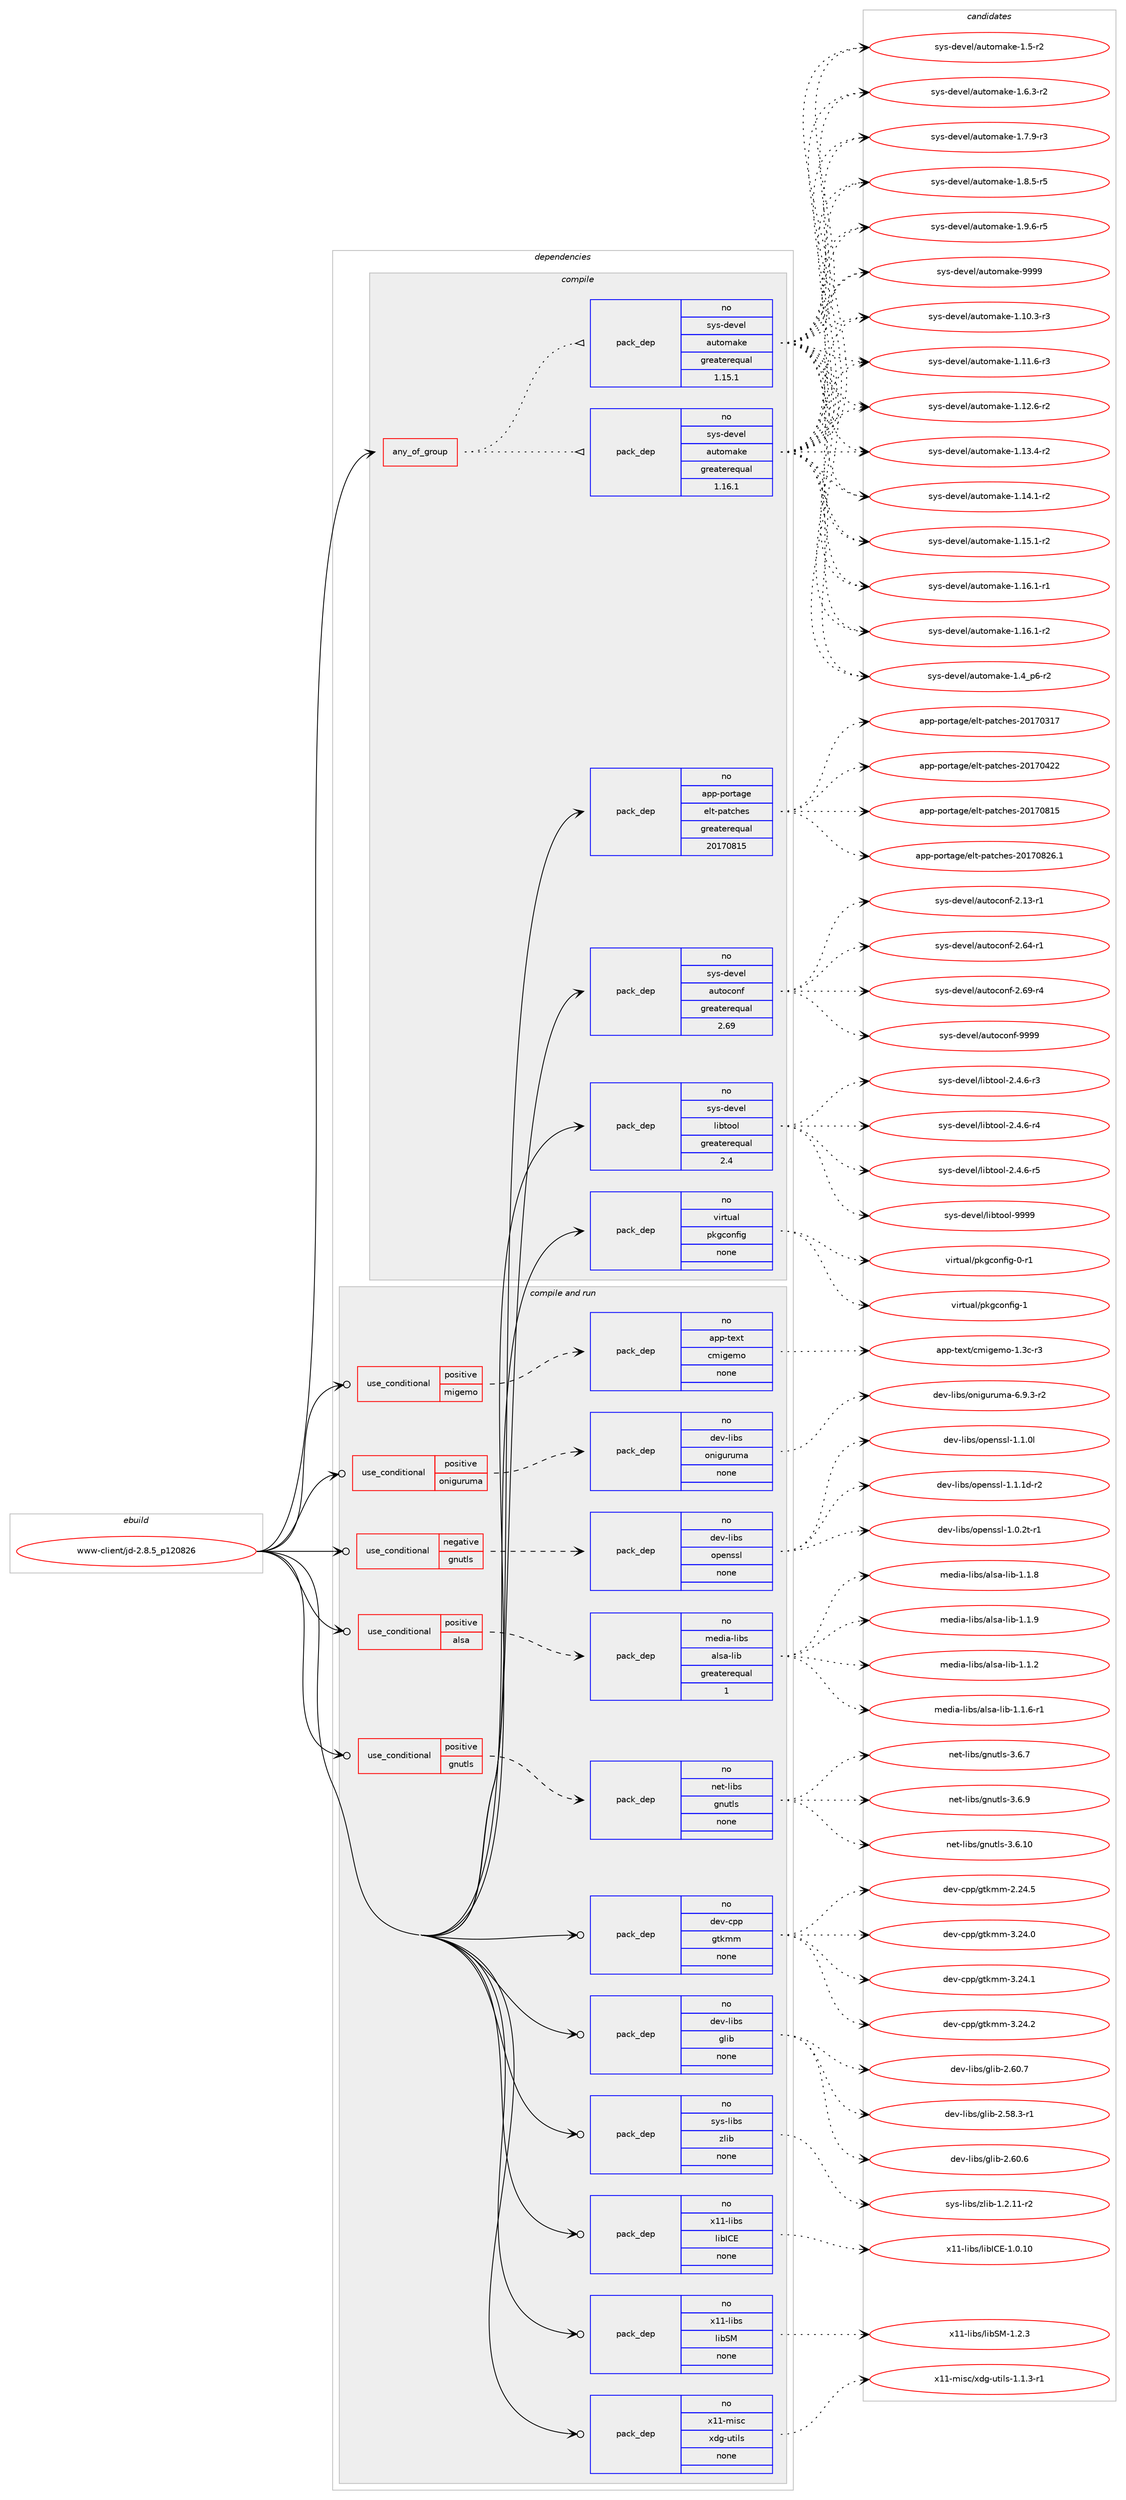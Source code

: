 digraph prolog {

# *************
# Graph options
# *************

newrank=true;
concentrate=true;
compound=true;
graph [rankdir=LR,fontname=Helvetica,fontsize=10,ranksep=1.5];#, ranksep=2.5, nodesep=0.2];
edge  [arrowhead=vee];
node  [fontname=Helvetica,fontsize=10];

# **********
# The ebuild
# **********

subgraph cluster_leftcol {
color=gray;
rank=same;
label=<<i>ebuild</i>>;
id [label="www-client/jd-2.8.5_p120826", color=red, width=4, href="../www-client/jd-2.8.5_p120826.svg"];
}

# ****************
# The dependencies
# ****************

subgraph cluster_midcol {
color=gray;
label=<<i>dependencies</i>>;
subgraph cluster_compile {
fillcolor="#eeeeee";
style=filled;
label=<<i>compile</i>>;
subgraph any15772 {
dependency907771 [label=<<TABLE BORDER="0" CELLBORDER="1" CELLSPACING="0" CELLPADDING="4"><TR><TD CELLPADDING="10">any_of_group</TD></TR></TABLE>>, shape=none, color=red];subgraph pack673886 {
dependency907772 [label=<<TABLE BORDER="0" CELLBORDER="1" CELLSPACING="0" CELLPADDING="4" WIDTH="220"><TR><TD ROWSPAN="6" CELLPADDING="30">pack_dep</TD></TR><TR><TD WIDTH="110">no</TD></TR><TR><TD>sys-devel</TD></TR><TR><TD>automake</TD></TR><TR><TD>greaterequal</TD></TR><TR><TD>1.16.1</TD></TR></TABLE>>, shape=none, color=blue];
}
dependency907771:e -> dependency907772:w [weight=20,style="dotted",arrowhead="oinv"];
subgraph pack673887 {
dependency907773 [label=<<TABLE BORDER="0" CELLBORDER="1" CELLSPACING="0" CELLPADDING="4" WIDTH="220"><TR><TD ROWSPAN="6" CELLPADDING="30">pack_dep</TD></TR><TR><TD WIDTH="110">no</TD></TR><TR><TD>sys-devel</TD></TR><TR><TD>automake</TD></TR><TR><TD>greaterequal</TD></TR><TR><TD>1.15.1</TD></TR></TABLE>>, shape=none, color=blue];
}
dependency907771:e -> dependency907773:w [weight=20,style="dotted",arrowhead="oinv"];
}
id:e -> dependency907771:w [weight=20,style="solid",arrowhead="vee"];
subgraph pack673888 {
dependency907774 [label=<<TABLE BORDER="0" CELLBORDER="1" CELLSPACING="0" CELLPADDING="4" WIDTH="220"><TR><TD ROWSPAN="6" CELLPADDING="30">pack_dep</TD></TR><TR><TD WIDTH="110">no</TD></TR><TR><TD>app-portage</TD></TR><TR><TD>elt-patches</TD></TR><TR><TD>greaterequal</TD></TR><TR><TD>20170815</TD></TR></TABLE>>, shape=none, color=blue];
}
id:e -> dependency907774:w [weight=20,style="solid",arrowhead="vee"];
subgraph pack673889 {
dependency907775 [label=<<TABLE BORDER="0" CELLBORDER="1" CELLSPACING="0" CELLPADDING="4" WIDTH="220"><TR><TD ROWSPAN="6" CELLPADDING="30">pack_dep</TD></TR><TR><TD WIDTH="110">no</TD></TR><TR><TD>sys-devel</TD></TR><TR><TD>autoconf</TD></TR><TR><TD>greaterequal</TD></TR><TR><TD>2.69</TD></TR></TABLE>>, shape=none, color=blue];
}
id:e -> dependency907775:w [weight=20,style="solid",arrowhead="vee"];
subgraph pack673890 {
dependency907776 [label=<<TABLE BORDER="0" CELLBORDER="1" CELLSPACING="0" CELLPADDING="4" WIDTH="220"><TR><TD ROWSPAN="6" CELLPADDING="30">pack_dep</TD></TR><TR><TD WIDTH="110">no</TD></TR><TR><TD>sys-devel</TD></TR><TR><TD>libtool</TD></TR><TR><TD>greaterequal</TD></TR><TR><TD>2.4</TD></TR></TABLE>>, shape=none, color=blue];
}
id:e -> dependency907776:w [weight=20,style="solid",arrowhead="vee"];
subgraph pack673891 {
dependency907777 [label=<<TABLE BORDER="0" CELLBORDER="1" CELLSPACING="0" CELLPADDING="4" WIDTH="220"><TR><TD ROWSPAN="6" CELLPADDING="30">pack_dep</TD></TR><TR><TD WIDTH="110">no</TD></TR><TR><TD>virtual</TD></TR><TR><TD>pkgconfig</TD></TR><TR><TD>none</TD></TR><TR><TD></TD></TR></TABLE>>, shape=none, color=blue];
}
id:e -> dependency907777:w [weight=20,style="solid",arrowhead="vee"];
}
subgraph cluster_compileandrun {
fillcolor="#eeeeee";
style=filled;
label=<<i>compile and run</i>>;
subgraph cond217537 {
dependency907778 [label=<<TABLE BORDER="0" CELLBORDER="1" CELLSPACING="0" CELLPADDING="4"><TR><TD ROWSPAN="3" CELLPADDING="10">use_conditional</TD></TR><TR><TD>negative</TD></TR><TR><TD>gnutls</TD></TR></TABLE>>, shape=none, color=red];
subgraph pack673892 {
dependency907779 [label=<<TABLE BORDER="0" CELLBORDER="1" CELLSPACING="0" CELLPADDING="4" WIDTH="220"><TR><TD ROWSPAN="6" CELLPADDING="30">pack_dep</TD></TR><TR><TD WIDTH="110">no</TD></TR><TR><TD>dev-libs</TD></TR><TR><TD>openssl</TD></TR><TR><TD>none</TD></TR><TR><TD></TD></TR></TABLE>>, shape=none, color=blue];
}
dependency907778:e -> dependency907779:w [weight=20,style="dashed",arrowhead="vee"];
}
id:e -> dependency907778:w [weight=20,style="solid",arrowhead="odotvee"];
subgraph cond217538 {
dependency907780 [label=<<TABLE BORDER="0" CELLBORDER="1" CELLSPACING="0" CELLPADDING="4"><TR><TD ROWSPAN="3" CELLPADDING="10">use_conditional</TD></TR><TR><TD>positive</TD></TR><TR><TD>alsa</TD></TR></TABLE>>, shape=none, color=red];
subgraph pack673893 {
dependency907781 [label=<<TABLE BORDER="0" CELLBORDER="1" CELLSPACING="0" CELLPADDING="4" WIDTH="220"><TR><TD ROWSPAN="6" CELLPADDING="30">pack_dep</TD></TR><TR><TD WIDTH="110">no</TD></TR><TR><TD>media-libs</TD></TR><TR><TD>alsa-lib</TD></TR><TR><TD>greaterequal</TD></TR><TR><TD>1</TD></TR></TABLE>>, shape=none, color=blue];
}
dependency907780:e -> dependency907781:w [weight=20,style="dashed",arrowhead="vee"];
}
id:e -> dependency907780:w [weight=20,style="solid",arrowhead="odotvee"];
subgraph cond217539 {
dependency907782 [label=<<TABLE BORDER="0" CELLBORDER="1" CELLSPACING="0" CELLPADDING="4"><TR><TD ROWSPAN="3" CELLPADDING="10">use_conditional</TD></TR><TR><TD>positive</TD></TR><TR><TD>gnutls</TD></TR></TABLE>>, shape=none, color=red];
subgraph pack673894 {
dependency907783 [label=<<TABLE BORDER="0" CELLBORDER="1" CELLSPACING="0" CELLPADDING="4" WIDTH="220"><TR><TD ROWSPAN="6" CELLPADDING="30">pack_dep</TD></TR><TR><TD WIDTH="110">no</TD></TR><TR><TD>net-libs</TD></TR><TR><TD>gnutls</TD></TR><TR><TD>none</TD></TR><TR><TD></TD></TR></TABLE>>, shape=none, color=blue];
}
dependency907782:e -> dependency907783:w [weight=20,style="dashed",arrowhead="vee"];
}
id:e -> dependency907782:w [weight=20,style="solid",arrowhead="odotvee"];
subgraph cond217540 {
dependency907784 [label=<<TABLE BORDER="0" CELLBORDER="1" CELLSPACING="0" CELLPADDING="4"><TR><TD ROWSPAN="3" CELLPADDING="10">use_conditional</TD></TR><TR><TD>positive</TD></TR><TR><TD>migemo</TD></TR></TABLE>>, shape=none, color=red];
subgraph pack673895 {
dependency907785 [label=<<TABLE BORDER="0" CELLBORDER="1" CELLSPACING="0" CELLPADDING="4" WIDTH="220"><TR><TD ROWSPAN="6" CELLPADDING="30">pack_dep</TD></TR><TR><TD WIDTH="110">no</TD></TR><TR><TD>app-text</TD></TR><TR><TD>cmigemo</TD></TR><TR><TD>none</TD></TR><TR><TD></TD></TR></TABLE>>, shape=none, color=blue];
}
dependency907784:e -> dependency907785:w [weight=20,style="dashed",arrowhead="vee"];
}
id:e -> dependency907784:w [weight=20,style="solid",arrowhead="odotvee"];
subgraph cond217541 {
dependency907786 [label=<<TABLE BORDER="0" CELLBORDER="1" CELLSPACING="0" CELLPADDING="4"><TR><TD ROWSPAN="3" CELLPADDING="10">use_conditional</TD></TR><TR><TD>positive</TD></TR><TR><TD>oniguruma</TD></TR></TABLE>>, shape=none, color=red];
subgraph pack673896 {
dependency907787 [label=<<TABLE BORDER="0" CELLBORDER="1" CELLSPACING="0" CELLPADDING="4" WIDTH="220"><TR><TD ROWSPAN="6" CELLPADDING="30">pack_dep</TD></TR><TR><TD WIDTH="110">no</TD></TR><TR><TD>dev-libs</TD></TR><TR><TD>oniguruma</TD></TR><TR><TD>none</TD></TR><TR><TD></TD></TR></TABLE>>, shape=none, color=blue];
}
dependency907786:e -> dependency907787:w [weight=20,style="dashed",arrowhead="vee"];
}
id:e -> dependency907786:w [weight=20,style="solid",arrowhead="odotvee"];
subgraph pack673897 {
dependency907788 [label=<<TABLE BORDER="0" CELLBORDER="1" CELLSPACING="0" CELLPADDING="4" WIDTH="220"><TR><TD ROWSPAN="6" CELLPADDING="30">pack_dep</TD></TR><TR><TD WIDTH="110">no</TD></TR><TR><TD>dev-cpp</TD></TR><TR><TD>gtkmm</TD></TR><TR><TD>none</TD></TR><TR><TD></TD></TR></TABLE>>, shape=none, color=blue];
}
id:e -> dependency907788:w [weight=20,style="solid",arrowhead="odotvee"];
subgraph pack673898 {
dependency907789 [label=<<TABLE BORDER="0" CELLBORDER="1" CELLSPACING="0" CELLPADDING="4" WIDTH="220"><TR><TD ROWSPAN="6" CELLPADDING="30">pack_dep</TD></TR><TR><TD WIDTH="110">no</TD></TR><TR><TD>dev-libs</TD></TR><TR><TD>glib</TD></TR><TR><TD>none</TD></TR><TR><TD></TD></TR></TABLE>>, shape=none, color=blue];
}
id:e -> dependency907789:w [weight=20,style="solid",arrowhead="odotvee"];
subgraph pack673899 {
dependency907790 [label=<<TABLE BORDER="0" CELLBORDER="1" CELLSPACING="0" CELLPADDING="4" WIDTH="220"><TR><TD ROWSPAN="6" CELLPADDING="30">pack_dep</TD></TR><TR><TD WIDTH="110">no</TD></TR><TR><TD>sys-libs</TD></TR><TR><TD>zlib</TD></TR><TR><TD>none</TD></TR><TR><TD></TD></TR></TABLE>>, shape=none, color=blue];
}
id:e -> dependency907790:w [weight=20,style="solid",arrowhead="odotvee"];
subgraph pack673900 {
dependency907791 [label=<<TABLE BORDER="0" CELLBORDER="1" CELLSPACING="0" CELLPADDING="4" WIDTH="220"><TR><TD ROWSPAN="6" CELLPADDING="30">pack_dep</TD></TR><TR><TD WIDTH="110">no</TD></TR><TR><TD>x11-libs</TD></TR><TR><TD>libICE</TD></TR><TR><TD>none</TD></TR><TR><TD></TD></TR></TABLE>>, shape=none, color=blue];
}
id:e -> dependency907791:w [weight=20,style="solid",arrowhead="odotvee"];
subgraph pack673901 {
dependency907792 [label=<<TABLE BORDER="0" CELLBORDER="1" CELLSPACING="0" CELLPADDING="4" WIDTH="220"><TR><TD ROWSPAN="6" CELLPADDING="30">pack_dep</TD></TR><TR><TD WIDTH="110">no</TD></TR><TR><TD>x11-libs</TD></TR><TR><TD>libSM</TD></TR><TR><TD>none</TD></TR><TR><TD></TD></TR></TABLE>>, shape=none, color=blue];
}
id:e -> dependency907792:w [weight=20,style="solid",arrowhead="odotvee"];
subgraph pack673902 {
dependency907793 [label=<<TABLE BORDER="0" CELLBORDER="1" CELLSPACING="0" CELLPADDING="4" WIDTH="220"><TR><TD ROWSPAN="6" CELLPADDING="30">pack_dep</TD></TR><TR><TD WIDTH="110">no</TD></TR><TR><TD>x11-misc</TD></TR><TR><TD>xdg-utils</TD></TR><TR><TD>none</TD></TR><TR><TD></TD></TR></TABLE>>, shape=none, color=blue];
}
id:e -> dependency907793:w [weight=20,style="solid",arrowhead="odotvee"];
}
subgraph cluster_run {
fillcolor="#eeeeee";
style=filled;
label=<<i>run</i>>;
}
}

# **************
# The candidates
# **************

subgraph cluster_choices {
rank=same;
color=gray;
label=<<i>candidates</i>>;

subgraph choice673886 {
color=black;
nodesep=1;
choice11512111545100101118101108479711711611110997107101454946494846514511451 [label="sys-devel/automake-1.10.3-r3", color=red, width=4,href="../sys-devel/automake-1.10.3-r3.svg"];
choice11512111545100101118101108479711711611110997107101454946494946544511451 [label="sys-devel/automake-1.11.6-r3", color=red, width=4,href="../sys-devel/automake-1.11.6-r3.svg"];
choice11512111545100101118101108479711711611110997107101454946495046544511450 [label="sys-devel/automake-1.12.6-r2", color=red, width=4,href="../sys-devel/automake-1.12.6-r2.svg"];
choice11512111545100101118101108479711711611110997107101454946495146524511450 [label="sys-devel/automake-1.13.4-r2", color=red, width=4,href="../sys-devel/automake-1.13.4-r2.svg"];
choice11512111545100101118101108479711711611110997107101454946495246494511450 [label="sys-devel/automake-1.14.1-r2", color=red, width=4,href="../sys-devel/automake-1.14.1-r2.svg"];
choice11512111545100101118101108479711711611110997107101454946495346494511450 [label="sys-devel/automake-1.15.1-r2", color=red, width=4,href="../sys-devel/automake-1.15.1-r2.svg"];
choice11512111545100101118101108479711711611110997107101454946495446494511449 [label="sys-devel/automake-1.16.1-r1", color=red, width=4,href="../sys-devel/automake-1.16.1-r1.svg"];
choice11512111545100101118101108479711711611110997107101454946495446494511450 [label="sys-devel/automake-1.16.1-r2", color=red, width=4,href="../sys-devel/automake-1.16.1-r2.svg"];
choice115121115451001011181011084797117116111109971071014549465295112544511450 [label="sys-devel/automake-1.4_p6-r2", color=red, width=4,href="../sys-devel/automake-1.4_p6-r2.svg"];
choice11512111545100101118101108479711711611110997107101454946534511450 [label="sys-devel/automake-1.5-r2", color=red, width=4,href="../sys-devel/automake-1.5-r2.svg"];
choice115121115451001011181011084797117116111109971071014549465446514511450 [label="sys-devel/automake-1.6.3-r2", color=red, width=4,href="../sys-devel/automake-1.6.3-r2.svg"];
choice115121115451001011181011084797117116111109971071014549465546574511451 [label="sys-devel/automake-1.7.9-r3", color=red, width=4,href="../sys-devel/automake-1.7.9-r3.svg"];
choice115121115451001011181011084797117116111109971071014549465646534511453 [label="sys-devel/automake-1.8.5-r5", color=red, width=4,href="../sys-devel/automake-1.8.5-r5.svg"];
choice115121115451001011181011084797117116111109971071014549465746544511453 [label="sys-devel/automake-1.9.6-r5", color=red, width=4,href="../sys-devel/automake-1.9.6-r5.svg"];
choice115121115451001011181011084797117116111109971071014557575757 [label="sys-devel/automake-9999", color=red, width=4,href="../sys-devel/automake-9999.svg"];
dependency907772:e -> choice11512111545100101118101108479711711611110997107101454946494846514511451:w [style=dotted,weight="100"];
dependency907772:e -> choice11512111545100101118101108479711711611110997107101454946494946544511451:w [style=dotted,weight="100"];
dependency907772:e -> choice11512111545100101118101108479711711611110997107101454946495046544511450:w [style=dotted,weight="100"];
dependency907772:e -> choice11512111545100101118101108479711711611110997107101454946495146524511450:w [style=dotted,weight="100"];
dependency907772:e -> choice11512111545100101118101108479711711611110997107101454946495246494511450:w [style=dotted,weight="100"];
dependency907772:e -> choice11512111545100101118101108479711711611110997107101454946495346494511450:w [style=dotted,weight="100"];
dependency907772:e -> choice11512111545100101118101108479711711611110997107101454946495446494511449:w [style=dotted,weight="100"];
dependency907772:e -> choice11512111545100101118101108479711711611110997107101454946495446494511450:w [style=dotted,weight="100"];
dependency907772:e -> choice115121115451001011181011084797117116111109971071014549465295112544511450:w [style=dotted,weight="100"];
dependency907772:e -> choice11512111545100101118101108479711711611110997107101454946534511450:w [style=dotted,weight="100"];
dependency907772:e -> choice115121115451001011181011084797117116111109971071014549465446514511450:w [style=dotted,weight="100"];
dependency907772:e -> choice115121115451001011181011084797117116111109971071014549465546574511451:w [style=dotted,weight="100"];
dependency907772:e -> choice115121115451001011181011084797117116111109971071014549465646534511453:w [style=dotted,weight="100"];
dependency907772:e -> choice115121115451001011181011084797117116111109971071014549465746544511453:w [style=dotted,weight="100"];
dependency907772:e -> choice115121115451001011181011084797117116111109971071014557575757:w [style=dotted,weight="100"];
}
subgraph choice673887 {
color=black;
nodesep=1;
choice11512111545100101118101108479711711611110997107101454946494846514511451 [label="sys-devel/automake-1.10.3-r3", color=red, width=4,href="../sys-devel/automake-1.10.3-r3.svg"];
choice11512111545100101118101108479711711611110997107101454946494946544511451 [label="sys-devel/automake-1.11.6-r3", color=red, width=4,href="../sys-devel/automake-1.11.6-r3.svg"];
choice11512111545100101118101108479711711611110997107101454946495046544511450 [label="sys-devel/automake-1.12.6-r2", color=red, width=4,href="../sys-devel/automake-1.12.6-r2.svg"];
choice11512111545100101118101108479711711611110997107101454946495146524511450 [label="sys-devel/automake-1.13.4-r2", color=red, width=4,href="../sys-devel/automake-1.13.4-r2.svg"];
choice11512111545100101118101108479711711611110997107101454946495246494511450 [label="sys-devel/automake-1.14.1-r2", color=red, width=4,href="../sys-devel/automake-1.14.1-r2.svg"];
choice11512111545100101118101108479711711611110997107101454946495346494511450 [label="sys-devel/automake-1.15.1-r2", color=red, width=4,href="../sys-devel/automake-1.15.1-r2.svg"];
choice11512111545100101118101108479711711611110997107101454946495446494511449 [label="sys-devel/automake-1.16.1-r1", color=red, width=4,href="../sys-devel/automake-1.16.1-r1.svg"];
choice11512111545100101118101108479711711611110997107101454946495446494511450 [label="sys-devel/automake-1.16.1-r2", color=red, width=4,href="../sys-devel/automake-1.16.1-r2.svg"];
choice115121115451001011181011084797117116111109971071014549465295112544511450 [label="sys-devel/automake-1.4_p6-r2", color=red, width=4,href="../sys-devel/automake-1.4_p6-r2.svg"];
choice11512111545100101118101108479711711611110997107101454946534511450 [label="sys-devel/automake-1.5-r2", color=red, width=4,href="../sys-devel/automake-1.5-r2.svg"];
choice115121115451001011181011084797117116111109971071014549465446514511450 [label="sys-devel/automake-1.6.3-r2", color=red, width=4,href="../sys-devel/automake-1.6.3-r2.svg"];
choice115121115451001011181011084797117116111109971071014549465546574511451 [label="sys-devel/automake-1.7.9-r3", color=red, width=4,href="../sys-devel/automake-1.7.9-r3.svg"];
choice115121115451001011181011084797117116111109971071014549465646534511453 [label="sys-devel/automake-1.8.5-r5", color=red, width=4,href="../sys-devel/automake-1.8.5-r5.svg"];
choice115121115451001011181011084797117116111109971071014549465746544511453 [label="sys-devel/automake-1.9.6-r5", color=red, width=4,href="../sys-devel/automake-1.9.6-r5.svg"];
choice115121115451001011181011084797117116111109971071014557575757 [label="sys-devel/automake-9999", color=red, width=4,href="../sys-devel/automake-9999.svg"];
dependency907773:e -> choice11512111545100101118101108479711711611110997107101454946494846514511451:w [style=dotted,weight="100"];
dependency907773:e -> choice11512111545100101118101108479711711611110997107101454946494946544511451:w [style=dotted,weight="100"];
dependency907773:e -> choice11512111545100101118101108479711711611110997107101454946495046544511450:w [style=dotted,weight="100"];
dependency907773:e -> choice11512111545100101118101108479711711611110997107101454946495146524511450:w [style=dotted,weight="100"];
dependency907773:e -> choice11512111545100101118101108479711711611110997107101454946495246494511450:w [style=dotted,weight="100"];
dependency907773:e -> choice11512111545100101118101108479711711611110997107101454946495346494511450:w [style=dotted,weight="100"];
dependency907773:e -> choice11512111545100101118101108479711711611110997107101454946495446494511449:w [style=dotted,weight="100"];
dependency907773:e -> choice11512111545100101118101108479711711611110997107101454946495446494511450:w [style=dotted,weight="100"];
dependency907773:e -> choice115121115451001011181011084797117116111109971071014549465295112544511450:w [style=dotted,weight="100"];
dependency907773:e -> choice11512111545100101118101108479711711611110997107101454946534511450:w [style=dotted,weight="100"];
dependency907773:e -> choice115121115451001011181011084797117116111109971071014549465446514511450:w [style=dotted,weight="100"];
dependency907773:e -> choice115121115451001011181011084797117116111109971071014549465546574511451:w [style=dotted,weight="100"];
dependency907773:e -> choice115121115451001011181011084797117116111109971071014549465646534511453:w [style=dotted,weight="100"];
dependency907773:e -> choice115121115451001011181011084797117116111109971071014549465746544511453:w [style=dotted,weight="100"];
dependency907773:e -> choice115121115451001011181011084797117116111109971071014557575757:w [style=dotted,weight="100"];
}
subgraph choice673888 {
color=black;
nodesep=1;
choice97112112451121111141169710310147101108116451129711699104101115455048495548514955 [label="app-portage/elt-patches-20170317", color=red, width=4,href="../app-portage/elt-patches-20170317.svg"];
choice97112112451121111141169710310147101108116451129711699104101115455048495548525050 [label="app-portage/elt-patches-20170422", color=red, width=4,href="../app-portage/elt-patches-20170422.svg"];
choice97112112451121111141169710310147101108116451129711699104101115455048495548564953 [label="app-portage/elt-patches-20170815", color=red, width=4,href="../app-portage/elt-patches-20170815.svg"];
choice971121124511211111411697103101471011081164511297116991041011154550484955485650544649 [label="app-portage/elt-patches-20170826.1", color=red, width=4,href="../app-portage/elt-patches-20170826.1.svg"];
dependency907774:e -> choice97112112451121111141169710310147101108116451129711699104101115455048495548514955:w [style=dotted,weight="100"];
dependency907774:e -> choice97112112451121111141169710310147101108116451129711699104101115455048495548525050:w [style=dotted,weight="100"];
dependency907774:e -> choice97112112451121111141169710310147101108116451129711699104101115455048495548564953:w [style=dotted,weight="100"];
dependency907774:e -> choice971121124511211111411697103101471011081164511297116991041011154550484955485650544649:w [style=dotted,weight="100"];
}
subgraph choice673889 {
color=black;
nodesep=1;
choice1151211154510010111810110847971171161119911111010245504649514511449 [label="sys-devel/autoconf-2.13-r1", color=red, width=4,href="../sys-devel/autoconf-2.13-r1.svg"];
choice1151211154510010111810110847971171161119911111010245504654524511449 [label="sys-devel/autoconf-2.64-r1", color=red, width=4,href="../sys-devel/autoconf-2.64-r1.svg"];
choice1151211154510010111810110847971171161119911111010245504654574511452 [label="sys-devel/autoconf-2.69-r4", color=red, width=4,href="../sys-devel/autoconf-2.69-r4.svg"];
choice115121115451001011181011084797117116111991111101024557575757 [label="sys-devel/autoconf-9999", color=red, width=4,href="../sys-devel/autoconf-9999.svg"];
dependency907775:e -> choice1151211154510010111810110847971171161119911111010245504649514511449:w [style=dotted,weight="100"];
dependency907775:e -> choice1151211154510010111810110847971171161119911111010245504654524511449:w [style=dotted,weight="100"];
dependency907775:e -> choice1151211154510010111810110847971171161119911111010245504654574511452:w [style=dotted,weight="100"];
dependency907775:e -> choice115121115451001011181011084797117116111991111101024557575757:w [style=dotted,weight="100"];
}
subgraph choice673890 {
color=black;
nodesep=1;
choice1151211154510010111810110847108105981161111111084550465246544511451 [label="sys-devel/libtool-2.4.6-r3", color=red, width=4,href="../sys-devel/libtool-2.4.6-r3.svg"];
choice1151211154510010111810110847108105981161111111084550465246544511452 [label="sys-devel/libtool-2.4.6-r4", color=red, width=4,href="../sys-devel/libtool-2.4.6-r4.svg"];
choice1151211154510010111810110847108105981161111111084550465246544511453 [label="sys-devel/libtool-2.4.6-r5", color=red, width=4,href="../sys-devel/libtool-2.4.6-r5.svg"];
choice1151211154510010111810110847108105981161111111084557575757 [label="sys-devel/libtool-9999", color=red, width=4,href="../sys-devel/libtool-9999.svg"];
dependency907776:e -> choice1151211154510010111810110847108105981161111111084550465246544511451:w [style=dotted,weight="100"];
dependency907776:e -> choice1151211154510010111810110847108105981161111111084550465246544511452:w [style=dotted,weight="100"];
dependency907776:e -> choice1151211154510010111810110847108105981161111111084550465246544511453:w [style=dotted,weight="100"];
dependency907776:e -> choice1151211154510010111810110847108105981161111111084557575757:w [style=dotted,weight="100"];
}
subgraph choice673891 {
color=black;
nodesep=1;
choice11810511411611797108471121071039911111010210510345484511449 [label="virtual/pkgconfig-0-r1", color=red, width=4,href="../virtual/pkgconfig-0-r1.svg"];
choice1181051141161179710847112107103991111101021051034549 [label="virtual/pkgconfig-1", color=red, width=4,href="../virtual/pkgconfig-1.svg"];
dependency907777:e -> choice11810511411611797108471121071039911111010210510345484511449:w [style=dotted,weight="100"];
dependency907777:e -> choice1181051141161179710847112107103991111101021051034549:w [style=dotted,weight="100"];
}
subgraph choice673892 {
color=black;
nodesep=1;
choice1001011184510810598115471111121011101151151084549464846501164511449 [label="dev-libs/openssl-1.0.2t-r1", color=red, width=4,href="../dev-libs/openssl-1.0.2t-r1.svg"];
choice100101118451081059811547111112101110115115108454946494648108 [label="dev-libs/openssl-1.1.0l", color=red, width=4,href="../dev-libs/openssl-1.1.0l.svg"];
choice1001011184510810598115471111121011101151151084549464946491004511450 [label="dev-libs/openssl-1.1.1d-r2", color=red, width=4,href="../dev-libs/openssl-1.1.1d-r2.svg"];
dependency907779:e -> choice1001011184510810598115471111121011101151151084549464846501164511449:w [style=dotted,weight="100"];
dependency907779:e -> choice100101118451081059811547111112101110115115108454946494648108:w [style=dotted,weight="100"];
dependency907779:e -> choice1001011184510810598115471111121011101151151084549464946491004511450:w [style=dotted,weight="100"];
}
subgraph choice673893 {
color=black;
nodesep=1;
choice1091011001059745108105981154797108115974510810598454946494650 [label="media-libs/alsa-lib-1.1.2", color=red, width=4,href="../media-libs/alsa-lib-1.1.2.svg"];
choice10910110010597451081059811547971081159745108105984549464946544511449 [label="media-libs/alsa-lib-1.1.6-r1", color=red, width=4,href="../media-libs/alsa-lib-1.1.6-r1.svg"];
choice1091011001059745108105981154797108115974510810598454946494656 [label="media-libs/alsa-lib-1.1.8", color=red, width=4,href="../media-libs/alsa-lib-1.1.8.svg"];
choice1091011001059745108105981154797108115974510810598454946494657 [label="media-libs/alsa-lib-1.1.9", color=red, width=4,href="../media-libs/alsa-lib-1.1.9.svg"];
dependency907781:e -> choice1091011001059745108105981154797108115974510810598454946494650:w [style=dotted,weight="100"];
dependency907781:e -> choice10910110010597451081059811547971081159745108105984549464946544511449:w [style=dotted,weight="100"];
dependency907781:e -> choice1091011001059745108105981154797108115974510810598454946494656:w [style=dotted,weight="100"];
dependency907781:e -> choice1091011001059745108105981154797108115974510810598454946494657:w [style=dotted,weight="100"];
}
subgraph choice673894 {
color=black;
nodesep=1;
choice11010111645108105981154710311011711610811545514654464948 [label="net-libs/gnutls-3.6.10", color=red, width=4,href="../net-libs/gnutls-3.6.10.svg"];
choice110101116451081059811547103110117116108115455146544655 [label="net-libs/gnutls-3.6.7", color=red, width=4,href="../net-libs/gnutls-3.6.7.svg"];
choice110101116451081059811547103110117116108115455146544657 [label="net-libs/gnutls-3.6.9", color=red, width=4,href="../net-libs/gnutls-3.6.9.svg"];
dependency907783:e -> choice11010111645108105981154710311011711610811545514654464948:w [style=dotted,weight="100"];
dependency907783:e -> choice110101116451081059811547103110117116108115455146544655:w [style=dotted,weight="100"];
dependency907783:e -> choice110101116451081059811547103110117116108115455146544657:w [style=dotted,weight="100"];
}
subgraph choice673895 {
color=black;
nodesep=1;
choice9711211245116101120116479910910510310110911145494651994511451 [label="app-text/cmigemo-1.3c-r3", color=red, width=4,href="../app-text/cmigemo-1.3c-r3.svg"];
dependency907785:e -> choice9711211245116101120116479910910510310110911145494651994511451:w [style=dotted,weight="100"];
}
subgraph choice673896 {
color=black;
nodesep=1;
choice100101118451081059811547111110105103117114117109974554465746514511450 [label="dev-libs/oniguruma-6.9.3-r2", color=red, width=4,href="../dev-libs/oniguruma-6.9.3-r2.svg"];
dependency907787:e -> choice100101118451081059811547111110105103117114117109974554465746514511450:w [style=dotted,weight="100"];
}
subgraph choice673897 {
color=black;
nodesep=1;
choice10010111845991121124710311610710910945504650524653 [label="dev-cpp/gtkmm-2.24.5", color=red, width=4,href="../dev-cpp/gtkmm-2.24.5.svg"];
choice10010111845991121124710311610710910945514650524648 [label="dev-cpp/gtkmm-3.24.0", color=red, width=4,href="../dev-cpp/gtkmm-3.24.0.svg"];
choice10010111845991121124710311610710910945514650524649 [label="dev-cpp/gtkmm-3.24.1", color=red, width=4,href="../dev-cpp/gtkmm-3.24.1.svg"];
choice10010111845991121124710311610710910945514650524650 [label="dev-cpp/gtkmm-3.24.2", color=red, width=4,href="../dev-cpp/gtkmm-3.24.2.svg"];
dependency907788:e -> choice10010111845991121124710311610710910945504650524653:w [style=dotted,weight="100"];
dependency907788:e -> choice10010111845991121124710311610710910945514650524648:w [style=dotted,weight="100"];
dependency907788:e -> choice10010111845991121124710311610710910945514650524649:w [style=dotted,weight="100"];
dependency907788:e -> choice10010111845991121124710311610710910945514650524650:w [style=dotted,weight="100"];
}
subgraph choice673898 {
color=black;
nodesep=1;
choice10010111845108105981154710310810598455046535646514511449 [label="dev-libs/glib-2.58.3-r1", color=red, width=4,href="../dev-libs/glib-2.58.3-r1.svg"];
choice1001011184510810598115471031081059845504654484654 [label="dev-libs/glib-2.60.6", color=red, width=4,href="../dev-libs/glib-2.60.6.svg"];
choice1001011184510810598115471031081059845504654484655 [label="dev-libs/glib-2.60.7", color=red, width=4,href="../dev-libs/glib-2.60.7.svg"];
dependency907789:e -> choice10010111845108105981154710310810598455046535646514511449:w [style=dotted,weight="100"];
dependency907789:e -> choice1001011184510810598115471031081059845504654484654:w [style=dotted,weight="100"];
dependency907789:e -> choice1001011184510810598115471031081059845504654484655:w [style=dotted,weight="100"];
}
subgraph choice673899 {
color=black;
nodesep=1;
choice11512111545108105981154712210810598454946504649494511450 [label="sys-libs/zlib-1.2.11-r2", color=red, width=4,href="../sys-libs/zlib-1.2.11-r2.svg"];
dependency907790:e -> choice11512111545108105981154712210810598454946504649494511450:w [style=dotted,weight="100"];
}
subgraph choice673900 {
color=black;
nodesep=1;
choice12049494510810598115471081059873676945494648464948 [label="x11-libs/libICE-1.0.10", color=red, width=4,href="../x11-libs/libICE-1.0.10.svg"];
dependency907791:e -> choice12049494510810598115471081059873676945494648464948:w [style=dotted,weight="100"];
}
subgraph choice673901 {
color=black;
nodesep=1;
choice1204949451081059811547108105988377454946504651 [label="x11-libs/libSM-1.2.3", color=red, width=4,href="../x11-libs/libSM-1.2.3.svg"];
dependency907792:e -> choice1204949451081059811547108105988377454946504651:w [style=dotted,weight="100"];
}
subgraph choice673902 {
color=black;
nodesep=1;
choice1204949451091051159947120100103451171161051081154549464946514511449 [label="x11-misc/xdg-utils-1.1.3-r1", color=red, width=4,href="../x11-misc/xdg-utils-1.1.3-r1.svg"];
dependency907793:e -> choice1204949451091051159947120100103451171161051081154549464946514511449:w [style=dotted,weight="100"];
}
}

}
